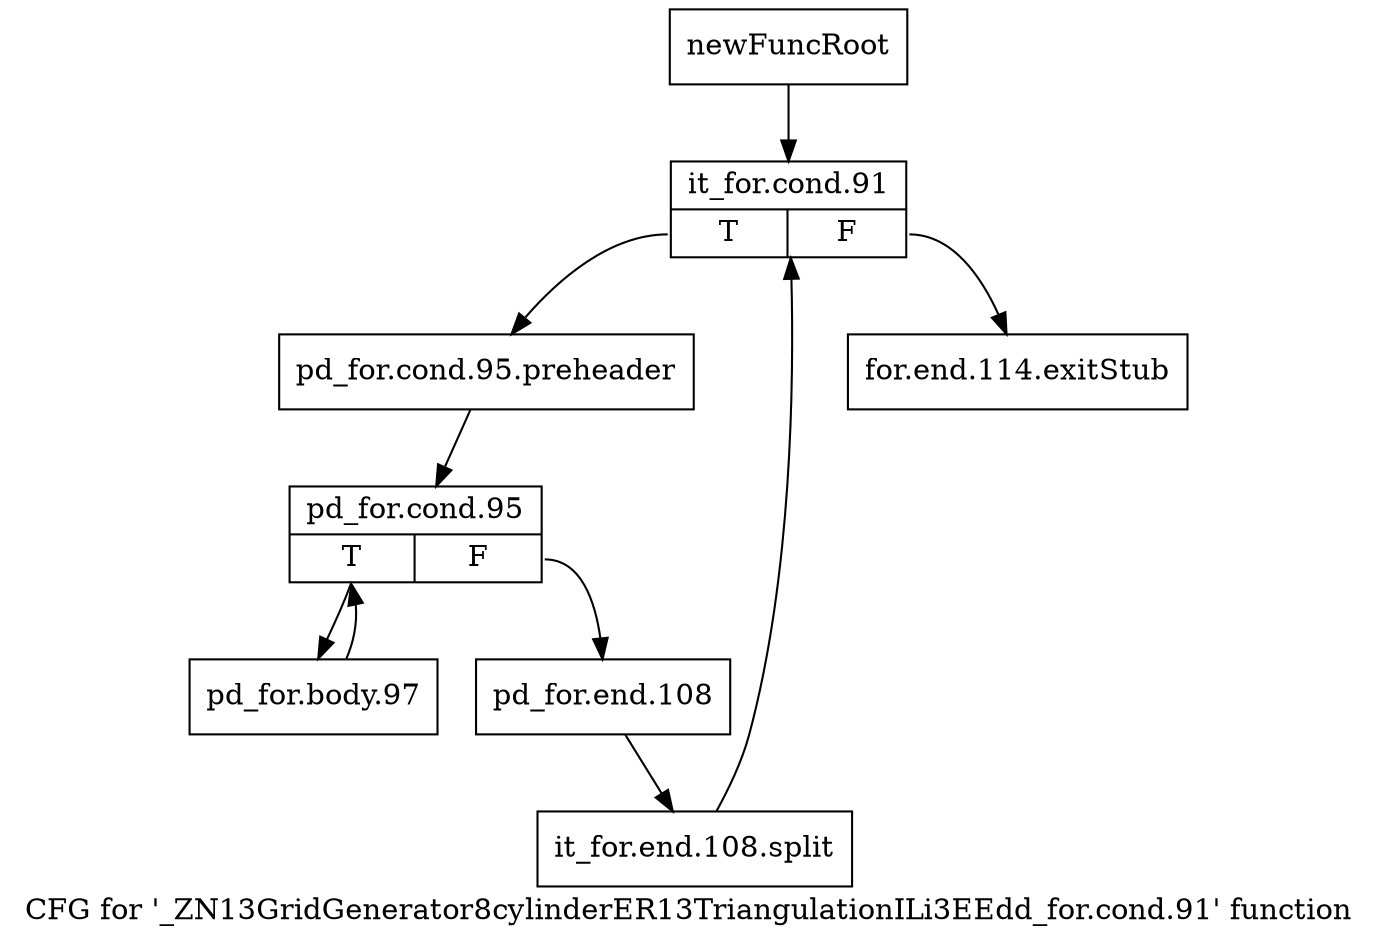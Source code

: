 digraph "CFG for '_ZN13GridGenerator8cylinderER13TriangulationILi3EEdd_for.cond.91' function" {
	label="CFG for '_ZN13GridGenerator8cylinderER13TriangulationILi3EEdd_for.cond.91' function";

	Node0x933f560 [shape=record,label="{newFuncRoot}"];
	Node0x933f560 -> Node0x933f600;
	Node0x933f5b0 [shape=record,label="{for.end.114.exitStub}"];
	Node0x933f600 [shape=record,label="{it_for.cond.91|{<s0>T|<s1>F}}"];
	Node0x933f600:s0 -> Node0x933faf0;
	Node0x933f600:s1 -> Node0x933f5b0;
	Node0x933faf0 [shape=record,label="{pd_for.cond.95.preheader}"];
	Node0x933faf0 -> Node0x933fb40;
	Node0x933fb40 [shape=record,label="{pd_for.cond.95|{<s0>T|<s1>F}}"];
	Node0x933fb40:s0 -> Node0x933fbe0;
	Node0x933fb40:s1 -> Node0x933fb90;
	Node0x933fb90 [shape=record,label="{pd_for.end.108}"];
	Node0x933fb90 -> Node0xb5b3560;
	Node0xb5b3560 [shape=record,label="{it_for.end.108.split}"];
	Node0xb5b3560 -> Node0x933f600;
	Node0x933fbe0 [shape=record,label="{pd_for.body.97}"];
	Node0x933fbe0 -> Node0x933fb40;
}
